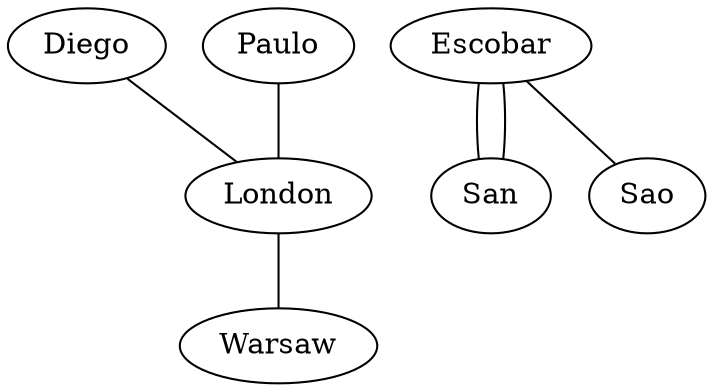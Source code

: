 graph graphname {
    source=San Diego;
    San Escobar -- San Diego [weight=10];
    San Escobar -- San Diego [weight=19];
    San Escobar -- Sao Paulo [weight=7];
    Sao Paulo -- London [weight=8];
    San Diego -- London [weight=3];
    London -- Warsaw [weight=5];
}